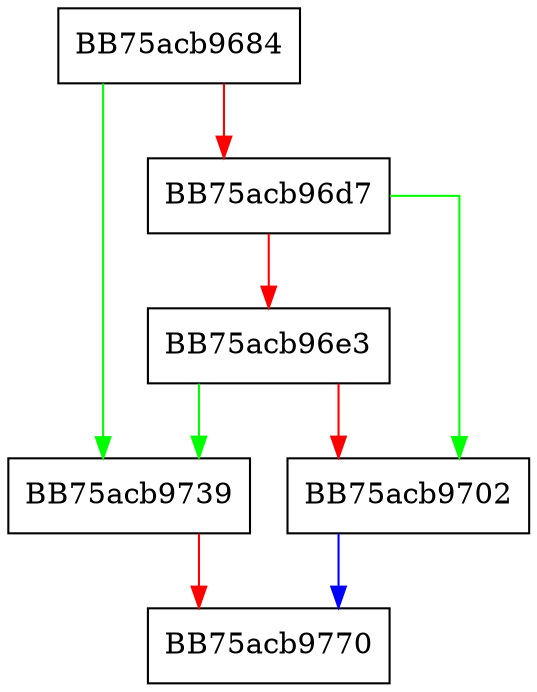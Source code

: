digraph ScanImpl {
  node [shape="box"];
  graph [splines=ortho];
  BB75acb9684 -> BB75acb9739 [color="green"];
  BB75acb9684 -> BB75acb96d7 [color="red"];
  BB75acb96d7 -> BB75acb9702 [color="green"];
  BB75acb96d7 -> BB75acb96e3 [color="red"];
  BB75acb96e3 -> BB75acb9739 [color="green"];
  BB75acb96e3 -> BB75acb9702 [color="red"];
  BB75acb9702 -> BB75acb9770 [color="blue"];
  BB75acb9739 -> BB75acb9770 [color="red"];
}